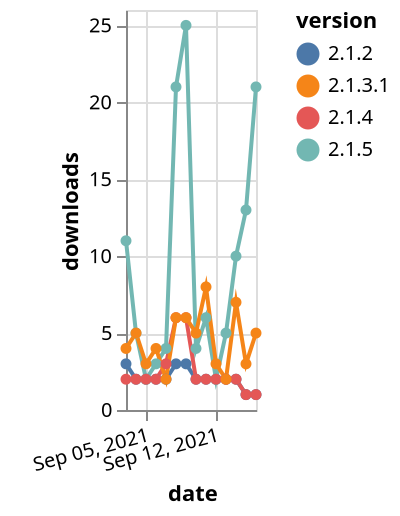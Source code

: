 {"$schema": "https://vega.github.io/schema/vega-lite/v5.json", "description": "A simple bar chart with embedded data.", "data": {"values": [{"date": "2021-09-03", "total": 12280, "delta": 3, "version": "2.1.2"}, {"date": "2021-09-04", "total": 12282, "delta": 2, "version": "2.1.2"}, {"date": "2021-09-05", "total": 12284, "delta": 2, "version": "2.1.2"}, {"date": "2021-09-06", "total": 12286, "delta": 2, "version": "2.1.2"}, {"date": "2021-09-07", "total": 12288, "delta": 2, "version": "2.1.2"}, {"date": "2021-09-08", "total": 12291, "delta": 3, "version": "2.1.2"}, {"date": "2021-09-09", "total": 12294, "delta": 3, "version": "2.1.2"}, {"date": "2021-09-10", "total": 12296, "delta": 2, "version": "2.1.2"}, {"date": "2021-09-11", "total": 12298, "delta": 2, "version": "2.1.2"}, {"date": "2021-09-12", "total": 12300, "delta": 2, "version": "2.1.2"}, {"date": "2021-09-13", "total": 12302, "delta": 2, "version": "2.1.2"}, {"date": "2021-09-14", "total": 12304, "delta": 2, "version": "2.1.2"}, {"date": "2021-09-15", "total": 12305, "delta": 1, "version": "2.1.2"}, {"date": "2021-09-16", "total": 12306, "delta": 1, "version": "2.1.2"}, {"date": "2021-09-03", "total": 2791, "delta": 11, "version": "2.1.5"}, {"date": "2021-09-04", "total": 2796, "delta": 5, "version": "2.1.5"}, {"date": "2021-09-05", "total": 2798, "delta": 2, "version": "2.1.5"}, {"date": "2021-09-06", "total": 2801, "delta": 3, "version": "2.1.5"}, {"date": "2021-09-07", "total": 2805, "delta": 4, "version": "2.1.5"}, {"date": "2021-09-08", "total": 2826, "delta": 21, "version": "2.1.5"}, {"date": "2021-09-09", "total": 2851, "delta": 25, "version": "2.1.5"}, {"date": "2021-09-10", "total": 2855, "delta": 4, "version": "2.1.5"}, {"date": "2021-09-11", "total": 2861, "delta": 6, "version": "2.1.5"}, {"date": "2021-09-12", "total": 2863, "delta": 2, "version": "2.1.5"}, {"date": "2021-09-13", "total": 2868, "delta": 5, "version": "2.1.5"}, {"date": "2021-09-14", "total": 2878, "delta": 10, "version": "2.1.5"}, {"date": "2021-09-15", "total": 2891, "delta": 13, "version": "2.1.5"}, {"date": "2021-09-16", "total": 2912, "delta": 21, "version": "2.1.5"}, {"date": "2021-09-03", "total": 1158, "delta": 2, "version": "2.1.4"}, {"date": "2021-09-04", "total": 1160, "delta": 2, "version": "2.1.4"}, {"date": "2021-09-05", "total": 1162, "delta": 2, "version": "2.1.4"}, {"date": "2021-09-06", "total": 1164, "delta": 2, "version": "2.1.4"}, {"date": "2021-09-07", "total": 1167, "delta": 3, "version": "2.1.4"}, {"date": "2021-09-08", "total": 1173, "delta": 6, "version": "2.1.4"}, {"date": "2021-09-09", "total": 1179, "delta": 6, "version": "2.1.4"}, {"date": "2021-09-10", "total": 1181, "delta": 2, "version": "2.1.4"}, {"date": "2021-09-11", "total": 1183, "delta": 2, "version": "2.1.4"}, {"date": "2021-09-12", "total": 1185, "delta": 2, "version": "2.1.4"}, {"date": "2021-09-13", "total": 1187, "delta": 2, "version": "2.1.4"}, {"date": "2021-09-14", "total": 1189, "delta": 2, "version": "2.1.4"}, {"date": "2021-09-15", "total": 1190, "delta": 1, "version": "2.1.4"}, {"date": "2021-09-16", "total": 1191, "delta": 1, "version": "2.1.4"}, {"date": "2021-09-03", "total": 12429, "delta": 4, "version": "2.1.3.1"}, {"date": "2021-09-04", "total": 12434, "delta": 5, "version": "2.1.3.1"}, {"date": "2021-09-05", "total": 12437, "delta": 3, "version": "2.1.3.1"}, {"date": "2021-09-06", "total": 12441, "delta": 4, "version": "2.1.3.1"}, {"date": "2021-09-07", "total": 12443, "delta": 2, "version": "2.1.3.1"}, {"date": "2021-09-08", "total": 12449, "delta": 6, "version": "2.1.3.1"}, {"date": "2021-09-09", "total": 12455, "delta": 6, "version": "2.1.3.1"}, {"date": "2021-09-10", "total": 12460, "delta": 5, "version": "2.1.3.1"}, {"date": "2021-09-11", "total": 12468, "delta": 8, "version": "2.1.3.1"}, {"date": "2021-09-12", "total": 12471, "delta": 3, "version": "2.1.3.1"}, {"date": "2021-09-13", "total": 12473, "delta": 2, "version": "2.1.3.1"}, {"date": "2021-09-14", "total": 12480, "delta": 7, "version": "2.1.3.1"}, {"date": "2021-09-15", "total": 12483, "delta": 3, "version": "2.1.3.1"}, {"date": "2021-09-16", "total": 12488, "delta": 5, "version": "2.1.3.1"}]}, "width": "container", "mark": {"type": "line", "point": {"filled": true}}, "encoding": {"x": {"field": "date", "type": "temporal", "timeUnit": "yearmonthdate", "title": "date", "axis": {"labelAngle": -15}}, "y": {"field": "delta", "type": "quantitative", "title": "downloads"}, "color": {"field": "version", "type": "nominal"}, "tooltip": {"field": "delta"}}}